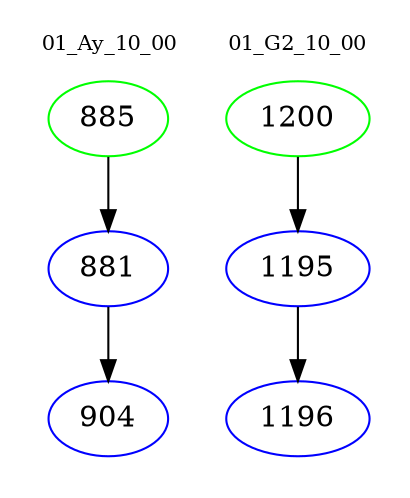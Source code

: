 digraph{
subgraph cluster_0 {
color = white
label = "01_Ay_10_00";
fontsize=10;
T0_885 [label="885", color="green"]
T0_885 -> T0_881 [color="black"]
T0_881 [label="881", color="blue"]
T0_881 -> T0_904 [color="black"]
T0_904 [label="904", color="blue"]
}
subgraph cluster_1 {
color = white
label = "01_G2_10_00";
fontsize=10;
T1_1200 [label="1200", color="green"]
T1_1200 -> T1_1195 [color="black"]
T1_1195 [label="1195", color="blue"]
T1_1195 -> T1_1196 [color="black"]
T1_1196 [label="1196", color="blue"]
}
}

